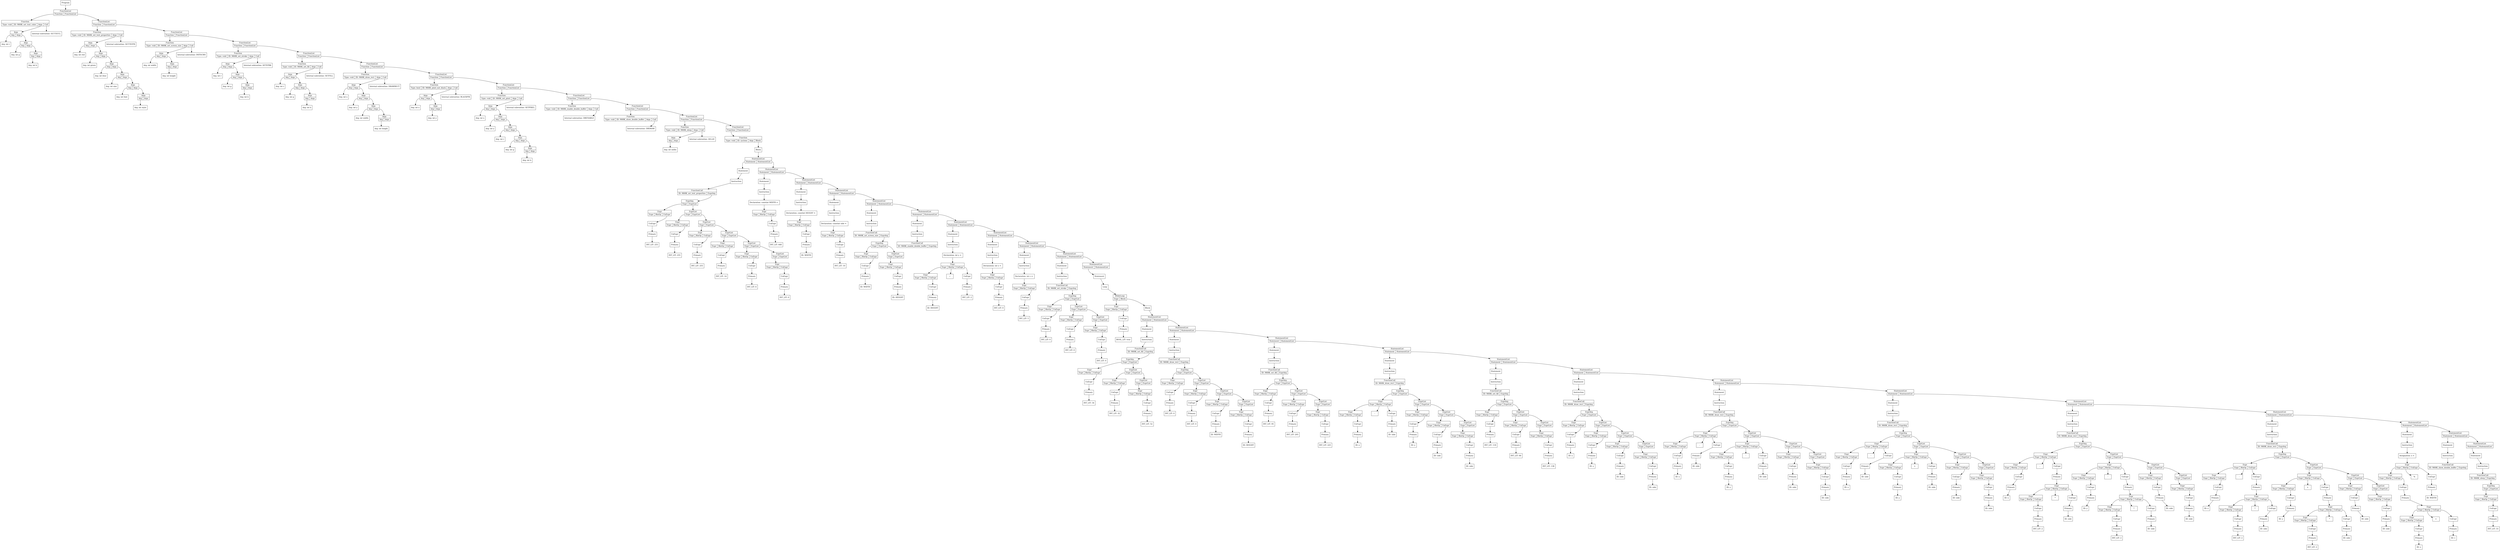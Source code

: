 digraph ccTree {
graph[nodesep="1"]
	node [shape=box]
	node [shape=box]
	n0 [label = "Arg: int r"]
	n1 [label = "Arg: int g"]
	n2 [label = "Arg: int b"]
	n3 [label = "{Args | {<a>Arg | <as> Args}}", shape="record"]
	n3:a-> n2
	n4 [label = "{Args | {<a>Arg | <as> Args}}", shape="record"]
	n4:a-> n1
	n4:as-> n3
	n5 [label = "{Args | {<a>Arg | <as> Args}}", shape="record"]
	n5:a-> n0
	n5:as-> n4
	n7 [label = "Internal subroutine: SETTXTCL"]
	n6 [label = "{Function | {Type: void | ID: M68K_set_text_color | <a>Args | <b> Call }}", shape="record"]
	n6:b-> n7
	n6:a-> n5
	n8 [label = "Arg: int red"]
	n9 [label = "Arg: int green"]
	n10 [label = "Arg: int blue"]
	n11 [label = "Arg: int size"]
	n12 [label = "Arg: int font"]
	n13 [label = "Arg: int style"]
	n14 [label = "{Args | {<a>Arg | <as> Args}}", shape="record"]
	n14:a-> n13
	n15 [label = "{Args | {<a>Arg | <as> Args}}", shape="record"]
	n15:a-> n12
	n15:as-> n14
	n16 [label = "{Args | {<a>Arg | <as> Args}}", shape="record"]
	n16:a-> n11
	n16:as-> n15
	n17 [label = "{Args | {<a>Arg | <as> Args}}", shape="record"]
	n17:a-> n10
	n17:as-> n16
	n18 [label = "{Args | {<a>Arg | <as> Args}}", shape="record"]
	n18:a-> n9
	n18:as-> n17
	n19 [label = "{Args | {<a>Arg | <as> Args}}", shape="record"]
	n19:a-> n8
	n19:as-> n18
	n21 [label = "Internal subroutine: SETTXTPR"]
	n20 [label = "{Function | {Type: void | ID: M68K_set_text_properties | <a>Args | <b> Call }}", shape="record"]
	n20:b-> n21
	n20:a-> n19
	n22 [label = "Arg: int width"]
	n23 [label = "Arg: int height"]
	n24 [label = "{Args | {<a>Arg | <as> Args}}", shape="record"]
	n24:a-> n23
	n25 [label = "{Args | {<a>Arg | <as> Args}}", shape="record"]
	n25:a-> n22
	n25:as-> n24
	n27 [label = "Internal subroutine: INITSCRN"]
	n26 [label = "{Function | {Type: void | ID: M68K_set_screen_size | <a>Args | <b> Call }}", shape="record"]
	n26:b-> n27
	n26:a-> n25
	n28 [label = "Arg: int r"]
	n29 [label = "Arg: int g"]
	n30 [label = "Arg: int b"]
	n31 [label = "{Args | {<a>Arg | <as> Args}}", shape="record"]
	n31:a-> n30
	n32 [label = "{Args | {<a>Arg | <as> Args}}", shape="record"]
	n32:a-> n29
	n32:as-> n31
	n33 [label = "{Args | {<a>Arg | <as> Args}}", shape="record"]
	n33:a-> n28
	n33:as-> n32
	n35 [label = "Internal subroutine: SETSTRK"]
	n34 [label = "{Function | {Type: void | ID: M68K_set_stroke | <a>Args | <b> Call }}", shape="record"]
	n34:b-> n35
	n34:a-> n33
	n36 [label = "Arg: int r"]
	n37 [label = "Arg: int g"]
	n38 [label = "Arg: int b"]
	n39 [label = "{Args | {<a>Arg | <as> Args}}", shape="record"]
	n39:a-> n38
	n40 [label = "{Args | {<a>Arg | <as> Args}}", shape="record"]
	n40:a-> n37
	n40:as-> n39
	n41 [label = "{Args | {<a>Arg | <as> Args}}", shape="record"]
	n41:a-> n36
	n41:as-> n40
	n43 [label = "Internal subroutine: SETFILL"]
	n42 [label = "{Function | {Type: void | ID: M68K_set_fill | <a>Args | <b> Call }}", shape="record"]
	n42:b-> n43
	n42:a-> n41
	n44 [label = "Arg: int x"]
	n45 [label = "Arg: int y"]
	n46 [label = "Arg: int width"]
	n47 [label = "Arg: int height"]
	n48 [label = "{Args | {<a>Arg | <as> Args}}", shape="record"]
	n48:a-> n47
	n49 [label = "{Args | {<a>Arg | <as> Args}}", shape="record"]
	n49:a-> n46
	n49:as-> n48
	n50 [label = "{Args | {<a>Arg | <as> Args}}", shape="record"]
	n50:a-> n45
	n50:as-> n49
	n51 [label = "{Args | {<a>Arg | <as> Args}}", shape="record"]
	n51:a-> n44
	n51:as-> n50
	n53 [label = "Internal subroutine: DRAWRECT"]
	n52 [label = "{Function | {Type: void | ID: M68K_draw_rect | <a>Args | <b> Call }}", shape="record"]
	n52:b-> n53
	n52:a-> n51
	n54 [label = "Arg: int x"]
	n55 [label = "Arg: int y"]
	n56 [label = "{Args | {<a>Arg | <as> Args}}", shape="record"]
	n56:a-> n55
	n57 [label = "{Args | {<a>Arg | <as> Args}}", shape="record"]
	n57:a-> n54
	n57:as-> n56
	n59 [label = "Internal subroutine: BLACKPIX"]
	n58 [label = "{Function | {Type: bool | ID: M68K_pixel_not_black | <a>Args | <b> Call }}", shape="record"]
	n58:b-> n59
	n58:a-> n57
	n60 [label = "Arg: int x"]
	n61 [label = "Arg: int y"]
	n62 [label = "Arg: int r"]
	n63 [label = "Arg: int g"]
	n64 [label = "Arg: int b"]
	n65 [label = "{Args | {<a>Arg | <as> Args}}", shape="record"]
	n65:a-> n64
	n66 [label = "{Args | {<a>Arg | <as> Args}}", shape="record"]
	n66:a-> n63
	n66:as-> n65
	n67 [label = "{Args | {<a>Arg | <as> Args}}", shape="record"]
	n67:a-> n62
	n67:as-> n66
	n68 [label = "{Args | {<a>Arg | <as> Args}}", shape="record"]
	n68:a-> n61
	n68:as-> n67
	n69 [label = "{Args | {<a>Arg | <as> Args}}", shape="record"]
	n69:a-> n60
	n69:as-> n68
	n71 [label = "Internal subroutine: SETPIXEL"]
	n70 [label = "{Function | {Type: void | ID: M68K_set_pixel | <a>Args | <b> Call }}", shape="record"]
	n70:b-> n71
	n70:a-> n69
	n73 [label = "Internal subroutine: DBENABLE"]
	n72 [label = "{Function | {Type: void | ID: M68K_enable_double_buffer | <a>Args | <b> Call }}", shape="record"]
	n72:b-> n73
	n75 [label = "Internal subroutine: DBDRAW"]
	n74 [label = "{Function | {Type: void | ID: M68K_show_double_buffer | <a>Args | <b> Call }}", shape="record"]
	n74:b-> n75
	n76 [label = "Arg: int millis"]
	n77 [label = "{Args | {<a>Arg | <as> Args}}", shape="record"]
	n77:a-> n76
	n79 [label = "Internal subroutine: DELAY"]
	n78 [label = "{Function | {Type: void | ID: M68K_sleep | <a>Args | <b> Call }}", shape="record"]
	n78:b-> n79
	n78:a-> n77
	n80 [label = "Primary"]
	n81 [label = "INT_LIT: 255"]
	n80-> n81
	n82 [label = "UnExpr"]
	n82-> n80
	n83 [label = "{Expr | {<e>Expr | <bo>BinOp | <ue>UnExpr}}", shape="record"]
	n83:ue-> n82
	n84 [label = "Primary"]
	n85 [label = "INT_LIT: 255"]
	n84-> n85
	n86 [label = "UnExpr"]
	n86-> n84
	n87 [label = "{Expr | {<e>Expr | <bo>BinOp | <ue>UnExpr}}", shape="record"]
	n87:ue-> n86
	n88 [label = "Primary"]
	n89 [label = "INT_LIT: 255"]
	n88-> n89
	n90 [label = "UnExpr"]
	n90-> n88
	n91 [label = "{Expr | {<e>Expr | <bo>BinOp | <ue>UnExpr}}", shape="record"]
	n91:ue-> n90
	n92 [label = "Primary"]
	n93 [label = "INT_LIT: 14"]
	n92-> n93
	n94 [label = "UnExpr"]
	n94-> n92
	n95 [label = "{Expr | {<e>Expr | <bo>BinOp | <ue>UnExpr}}", shape="record"]
	n95:ue-> n94
	n96 [label = "Primary"]
	n97 [label = "INT_LIT: 6"]
	n96-> n97
	n98 [label = "UnExpr"]
	n98-> n96
	n99 [label = "{Expr | {<e>Expr | <bo>BinOp | <ue>UnExpr}}", shape="record"]
	n99:ue-> n98
	n100 [label = "Primary"]
	n101 [label = "INT_LIT: 0"]
	n100-> n101
	n102 [label = "UnExpr"]
	n102-> n100
	n103 [label = "{Expr | {<e>Expr | <bo>BinOp | <ue>UnExpr}}", shape="record"]
	n103:ue-> n102
	n104 [label = "{ExprList |{<e>Expr | <el>ExprList}}", shape="record"]
	n104:e-> n103
	n105 [label = "{ExprList |{<e>Expr | <el>ExprList}}", shape="record"]
	n105:e-> n99
	n105:el-> n104
	n106 [label = "{ExprList |{<e>Expr | <el>ExprList}}", shape="record"]
	n106:e-> n95
	n106:el-> n105
	n107 [label = "{ExprList |{<e>Expr | <el>ExprList}}", shape="record"]
	n107:e-> n91
	n107:el-> n106
	n108 [label = "{ExprList |{<e>Expr | <el>ExprList}}", shape="record"]
	n108:e-> n87
	n108:el-> n107
	n109 [label = "{ExprArg | {<e>Expr | <el>ExprList}}", shape="record"]
	n109:e-> n83
	n109:el-> n108
	n110 [label = "{FunctionCall | { ID: M68K_set_text_properties | <e>ExprArg}}", shape="record"]
	n110:e-> n109
	n111 [label = "Instruction"]
	n111-> n110
	n112 [label = "Statement"]
	n112-> n111
	n113 [label = "Primary"]
	n114 [label = "INT_LIT: 640"]
	n113-> n114
	n115 [label = "UnExpr"]
	n115-> n113
	n116 [label = "{Expr | {<e>Expr | <bo>BinOp | <ue>UnExpr}}", shape="record"]
	n116:ue-> n115
	n117 [label = "Declaration: constint WIDTH = "]
	n117-> n116
	n118 [label = "Instruction"]
	n118-> n117
	n119 [label = "Statement"]
	n119-> n118
	n120 [label = "Primary"]
	n121 [label = "ID: WIDTH"]
	n120-> n121
	n122 [label = "UnExpr"]
	n122-> n120
	n123 [label = "{Expr | {<e>Expr | <bo>BinOp | <ue>UnExpr}}", shape="record"]
	n123:ue-> n122
	n124 [label = "Declaration: constint HEIGHT = "]
	n124-> n123
	n125 [label = "Instruction"]
	n125-> n124
	n126 [label = "Statement"]
	n126-> n125
	n127 [label = "Primary"]
	n128 [label = "INT_LIT: 10"]
	n127-> n128
	n129 [label = "UnExpr"]
	n129-> n127
	n130 [label = "{Expr | {<e>Expr | <bo>BinOp | <ue>UnExpr}}", shape="record"]
	n130:ue-> n129
	n131 [label = "Declaration: constint side = "]
	n131-> n130
	n132 [label = "Instruction"]
	n132-> n131
	n133 [label = "Statement"]
	n133-> n132
	n134 [label = "Primary"]
	n135 [label = "ID: WIDTH"]
	n134-> n135
	n136 [label = "UnExpr"]
	n136-> n134
	n137 [label = "{Expr | {<e>Expr | <bo>BinOp | <ue>UnExpr}}", shape="record"]
	n137:ue-> n136
	n138 [label = "Primary"]
	n139 [label = "ID: HEIGHT"]
	n138-> n139
	n140 [label = "UnExpr"]
	n140-> n138
	n141 [label = "{Expr | {<e>Expr | <bo>BinOp | <ue>UnExpr}}", shape="record"]
	n141:ue-> n140
	n142 [label = "{ExprList |{<e>Expr | <el>ExprList}}", shape="record"]
	n142:e-> n141
	n143 [label = "{ExprArg | {<e>Expr | <el>ExprList}}", shape="record"]
	n143:e-> n137
	n143:el-> n142
	n144 [label = "{FunctionCall | { ID: M68K_set_screen_size | <e>ExprArg}}", shape="record"]
	n144:e-> n143
	n145 [label = "Instruction"]
	n145-> n144
	n146 [label = "Statement"]
	n146-> n145
	n147 [label = "{FunctionCall | { ID: M68K_enable_double_buffer | <e>ExprArg}}", shape="record"]
	n148 [label = "Instruction"]
	n148-> n147
	n149 [label = "Statement"]
	n149-> n148
	n150 [label = "Primary"]
	n151 [label = "ID: HEIGHT"]
	n150-> n151
	n152 [label = "UnExpr"]
	n152-> n150
	n153 [label = "{Expr | {<e>Expr | <bo>BinOp | <ue>UnExpr}}", shape="record"]
	n153:ue-> n152
	n154 [label = "Primary"]
	n155 [label = "INT_LIT: 2"]
	n154-> n155
	n156 [label = "UnExpr"]
	n156-> n154
	n157 [label = "{Expr | {<e>Expr | <bo>BinOp | <ue>UnExpr}}", shape="record"]
	n157:e-> n153
	n158 [label = "/"]
	n157:bo-> n158
	n157:ue-> n156
	n159 [label = "Declaration: int y = "]
	n159-> n157
	n160 [label = "Instruction"]
	n160-> n159
	n161 [label = "Statement"]
	n161-> n160
	n162 [label = "Primary"]
	n163 [label = "INT_LIT: 0"]
	n162-> n163
	n164 [label = "UnExpr"]
	n164-> n162
	n165 [label = "{Expr | {<e>Expr | <bo>BinOp | <ue>UnExpr}}", shape="record"]
	n165:ue-> n164
	n166 [label = "Declaration: int x = "]
	n166-> n165
	n167 [label = "Instruction"]
	n167-> n166
	n168 [label = "Statement"]
	n168-> n167
	n169 [label = "Primary"]
	n170 [label = "INT_LIT: 5"]
	n169-> n170
	n171 [label = "UnExpr"]
	n171-> n169
	n172 [label = "{Expr | {<e>Expr | <bo>BinOp | <ue>UnExpr}}", shape="record"]
	n172:ue-> n171
	n173 [label = "Declaration: int v = "]
	n173-> n172
	n174 [label = "Instruction"]
	n174-> n173
	n175 [label = "Statement"]
	n175-> n174
	n176 [label = "Primary"]
	n177 [label = "INT_LIT: 0"]
	n176-> n177
	n178 [label = "UnExpr"]
	n178-> n176
	n179 [label = "{Expr | {<e>Expr | <bo>BinOp | <ue>UnExpr}}", shape="record"]
	n179:ue-> n178
	n180 [label = "Primary"]
	n181 [label = "INT_LIT: 0"]
	n180-> n181
	n182 [label = "UnExpr"]
	n182-> n180
	n183 [label = "{Expr | {<e>Expr | <bo>BinOp | <ue>UnExpr}}", shape="record"]
	n183:ue-> n182
	n184 [label = "Primary"]
	n185 [label = "INT_LIT: 0"]
	n184-> n185
	n186 [label = "UnExpr"]
	n186-> n184
	n187 [label = "{Expr | {<e>Expr | <bo>BinOp | <ue>UnExpr}}", shape="record"]
	n187:ue-> n186
	n188 [label = "{ExprList |{<e>Expr | <el>ExprList}}", shape="record"]
	n188:e-> n187
	n189 [label = "{ExprList |{<e>Expr | <el>ExprList}}", shape="record"]
	n189:e-> n183
	n189:el-> n188
	n190 [label = "{ExprArg | {<e>Expr | <el>ExprList}}", shape="record"]
	n190:e-> n179
	n190:el-> n189
	n191 [label = "{FunctionCall | { ID: M68K_set_stroke | <e>ExprArg}}", shape="record"]
	n191:e-> n190
	n192 [label = "Instruction"]
	n192-> n191
	n193 [label = "Statement"]
	n193-> n192
	n194 [label = "Primary"]
	n195 [label = "BOOL_LIT: true"]
	n194-> n195
	n196 [label = "UnExpr"]
	n196-> n194
	n197 [label = "{Expr | {<e>Expr | <bo>BinOp | <ue>UnExpr}}", shape="record"]
	n197:ue-> n196
	n198 [label = "Primary"]
	n199 [label = "INT_LIT: 34"]
	n198-> n199
	n200 [label = "UnExpr"]
	n200-> n198
	n201 [label = "{Expr | {<e>Expr | <bo>BinOp | <ue>UnExpr}}", shape="record"]
	n201:ue-> n200
	n202 [label = "Primary"]
	n203 [label = "INT_LIT: 32"]
	n202-> n203
	n204 [label = "UnExpr"]
	n204-> n202
	n205 [label = "{Expr | {<e>Expr | <bo>BinOp | <ue>UnExpr}}", shape="record"]
	n205:ue-> n204
	n206 [label = "Primary"]
	n207 [label = "INT_LIT: 52"]
	n206-> n207
	n208 [label = "UnExpr"]
	n208-> n206
	n209 [label = "{Expr | {<e>Expr | <bo>BinOp | <ue>UnExpr}}", shape="record"]
	n209:ue-> n208
	n210 [label = "{ExprList |{<e>Expr | <el>ExprList}}", shape="record"]
	n210:e-> n209
	n211 [label = "{ExprList |{<e>Expr | <el>ExprList}}", shape="record"]
	n211:e-> n205
	n211:el-> n210
	n212 [label = "{ExprArg | {<e>Expr | <el>ExprList}}", shape="record"]
	n212:e-> n201
	n212:el-> n211
	n213 [label = "{FunctionCall | { ID: M68K_set_fill | <e>ExprArg}}", shape="record"]
	n213:e-> n212
	n214 [label = "Instruction"]
	n214-> n213
	n215 [label = "Statement"]
	n215-> n214
	n216 [label = "Primary"]
	n217 [label = "INT_LIT: 0"]
	n216-> n217
	n218 [label = "UnExpr"]
	n218-> n216
	n219 [label = "{Expr | {<e>Expr | <bo>BinOp | <ue>UnExpr}}", shape="record"]
	n219:ue-> n218
	n220 [label = "Primary"]
	n221 [label = "INT_LIT: 0"]
	n220-> n221
	n222 [label = "UnExpr"]
	n222-> n220
	n223 [label = "{Expr | {<e>Expr | <bo>BinOp | <ue>UnExpr}}", shape="record"]
	n223:ue-> n222
	n224 [label = "Primary"]
	n225 [label = "ID: WIDTH"]
	n224-> n225
	n226 [label = "UnExpr"]
	n226-> n224
	n227 [label = "{Expr | {<e>Expr | <bo>BinOp | <ue>UnExpr}}", shape="record"]
	n227:ue-> n226
	n228 [label = "Primary"]
	n229 [label = "ID: HEIGHT"]
	n228-> n229
	n230 [label = "UnExpr"]
	n230-> n228
	n231 [label = "{Expr | {<e>Expr | <bo>BinOp | <ue>UnExpr}}", shape="record"]
	n231:ue-> n230
	n232 [label = "{ExprList |{<e>Expr | <el>ExprList}}", shape="record"]
	n232:e-> n231
	n233 [label = "{ExprList |{<e>Expr | <el>ExprList}}", shape="record"]
	n233:e-> n227
	n233:el-> n232
	n234 [label = "{ExprList |{<e>Expr | <el>ExprList}}", shape="record"]
	n234:e-> n223
	n234:el-> n233
	n235 [label = "{ExprArg | {<e>Expr | <el>ExprList}}", shape="record"]
	n235:e-> n219
	n235:el-> n234
	n236 [label = "{FunctionCall | { ID: M68K_draw_rect | <e>ExprArg}}", shape="record"]
	n236:e-> n235
	n237 [label = "Instruction"]
	n237-> n236
	n238 [label = "Statement"]
	n238-> n237
	n239 [label = "Primary"]
	n240 [label = "INT_LIT: 95"]
	n239-> n240
	n241 [label = "UnExpr"]
	n241-> n239
	n242 [label = "{Expr | {<e>Expr | <bo>BinOp | <ue>UnExpr}}", shape="record"]
	n242:ue-> n241
	n243 [label = "Primary"]
	n244 [label = "INT_LIT: 205"]
	n243-> n244
	n245 [label = "UnExpr"]
	n245-> n243
	n246 [label = "{Expr | {<e>Expr | <bo>BinOp | <ue>UnExpr}}", shape="record"]
	n246:ue-> n245
	n247 [label = "Primary"]
	n248 [label = "INT_LIT: 225"]
	n247-> n248
	n249 [label = "UnExpr"]
	n249-> n247
	n250 [label = "{Expr | {<e>Expr | <bo>BinOp | <ue>UnExpr}}", shape="record"]
	n250:ue-> n249
	n251 [label = "{ExprList |{<e>Expr | <el>ExprList}}", shape="record"]
	n251:e-> n250
	n252 [label = "{ExprList |{<e>Expr | <el>ExprList}}", shape="record"]
	n252:e-> n246
	n252:el-> n251
	n253 [label = "{ExprArg | {<e>Expr | <el>ExprList}}", shape="record"]
	n253:e-> n242
	n253:el-> n252
	n254 [label = "{FunctionCall | { ID: M68K_set_fill | <e>ExprArg}}", shape="record"]
	n254:e-> n253
	n255 [label = "Instruction"]
	n255-> n254
	n256 [label = "Statement"]
	n256-> n255
	n257 [label = "Primary"]
	n258 [label = "ID: x"]
	n257-> n258
	n259 [label = "UnExpr"]
	n259-> n257
	n260 [label = "{Expr | {<e>Expr | <bo>BinOp | <ue>UnExpr}}", shape="record"]
	n260:ue-> n259
	n261 [label = "Primary"]
	n262 [label = "ID: side"]
	n261-> n262
	n263 [label = "UnExpr"]
	n263-> n261
	n264 [label = "{Expr | {<e>Expr | <bo>BinOp | <ue>UnExpr}}", shape="record"]
	n264:e-> n260
	n265 [label = "-"]
	n264:bo-> n265
	n264:ue-> n263
	n266 [label = "Primary"]
	n267 [label = "ID: y"]
	n266-> n267
	n268 [label = "UnExpr"]
	n268-> n266
	n269 [label = "{Expr | {<e>Expr | <bo>BinOp | <ue>UnExpr}}", shape="record"]
	n269:ue-> n268
	n270 [label = "Primary"]
	n271 [label = "ID: side"]
	n270-> n271
	n272 [label = "UnExpr"]
	n272-> n270
	n273 [label = "{Expr | {<e>Expr | <bo>BinOp | <ue>UnExpr}}", shape="record"]
	n273:ue-> n272
	n274 [label = "Primary"]
	n275 [label = "ID: side"]
	n274-> n275
	n276 [label = "UnExpr"]
	n276-> n274
	n277 [label = "{Expr | {<e>Expr | <bo>BinOp | <ue>UnExpr}}", shape="record"]
	n277:ue-> n276
	n278 [label = "{ExprList |{<e>Expr | <el>ExprList}}", shape="record"]
	n278:e-> n277
	n279 [label = "{ExprList |{<e>Expr | <el>ExprList}}", shape="record"]
	n279:e-> n273
	n279:el-> n278
	n280 [label = "{ExprList |{<e>Expr | <el>ExprList}}", shape="record"]
	n280:e-> n269
	n280:el-> n279
	n281 [label = "{ExprArg | {<e>Expr | <el>ExprList}}", shape="record"]
	n281:e-> n264
	n281:el-> n280
	n282 [label = "{FunctionCall | { ID: M68K_draw_rect | <e>ExprArg}}", shape="record"]
	n282:e-> n281
	n283 [label = "Instruction"]
	n283-> n282
	n284 [label = "Statement"]
	n284-> n283
	n285 [label = "Primary"]
	n286 [label = "INT_LIT: 118"]
	n285-> n286
	n287 [label = "UnExpr"]
	n287-> n285
	n288 [label = "{Expr | {<e>Expr | <bo>BinOp | <ue>UnExpr}}", shape="record"]
	n288:ue-> n287
	n289 [label = "Primary"]
	n290 [label = "INT_LIT: 66"]
	n289-> n290
	n291 [label = "UnExpr"]
	n291-> n289
	n292 [label = "{Expr | {<e>Expr | <bo>BinOp | <ue>UnExpr}}", shape="record"]
	n292:ue-> n291
	n293 [label = "Primary"]
	n294 [label = "INT_LIT: 138"]
	n293-> n294
	n295 [label = "UnExpr"]
	n295-> n293
	n296 [label = "{Expr | {<e>Expr | <bo>BinOp | <ue>UnExpr}}", shape="record"]
	n296:ue-> n295
	n297 [label = "{ExprList |{<e>Expr | <el>ExprList}}", shape="record"]
	n297:e-> n296
	n298 [label = "{ExprList |{<e>Expr | <el>ExprList}}", shape="record"]
	n298:e-> n292
	n298:el-> n297
	n299 [label = "{ExprArg | {<e>Expr | <el>ExprList}}", shape="record"]
	n299:e-> n288
	n299:el-> n298
	n300 [label = "{FunctionCall | { ID: M68K_set_fill | <e>ExprArg}}", shape="record"]
	n300:e-> n299
	n301 [label = "Instruction"]
	n301-> n300
	n302 [label = "Statement"]
	n302-> n301
	n303 [label = "Primary"]
	n304 [label = "ID: x"]
	n303-> n304
	n305 [label = "UnExpr"]
	n305-> n303
	n306 [label = "{Expr | {<e>Expr | <bo>BinOp | <ue>UnExpr}}", shape="record"]
	n306:ue-> n305
	n307 [label = "Primary"]
	n308 [label = "ID: y"]
	n307-> n308
	n309 [label = "UnExpr"]
	n309-> n307
	n310 [label = "{Expr | {<e>Expr | <bo>BinOp | <ue>UnExpr}}", shape="record"]
	n310:ue-> n309
	n311 [label = "Primary"]
	n312 [label = "ID: side"]
	n311-> n312
	n313 [label = "UnExpr"]
	n313-> n311
	n314 [label = "{Expr | {<e>Expr | <bo>BinOp | <ue>UnExpr}}", shape="record"]
	n314:ue-> n313
	n315 [label = "Primary"]
	n316 [label = "ID: side"]
	n315-> n316
	n317 [label = "UnExpr"]
	n317-> n315
	n318 [label = "{Expr | {<e>Expr | <bo>BinOp | <ue>UnExpr}}", shape="record"]
	n318:ue-> n317
	n319 [label = "{ExprList |{<e>Expr | <el>ExprList}}", shape="record"]
	n319:e-> n318
	n320 [label = "{ExprList |{<e>Expr | <el>ExprList}}", shape="record"]
	n320:e-> n314
	n320:el-> n319
	n321 [label = "{ExprList |{<e>Expr | <el>ExprList}}", shape="record"]
	n321:e-> n310
	n321:el-> n320
	n322 [label = "{ExprArg | {<e>Expr | <el>ExprList}}", shape="record"]
	n322:e-> n306
	n322:el-> n321
	n323 [label = "{FunctionCall | { ID: M68K_draw_rect | <e>ExprArg}}", shape="record"]
	n323:e-> n322
	n324 [label = "Instruction"]
	n324-> n323
	n325 [label = "Statement"]
	n325-> n324
	n326 [label = "Primary"]
	n327 [label = "ID: x"]
	n326-> n327
	n328 [label = "UnExpr"]
	n328-> n326
	n329 [label = "{Expr | {<e>Expr | <bo>BinOp | <ue>UnExpr}}", shape="record"]
	n329:ue-> n328
	n330 [label = "Primary"]
	n331 [label = "ID: side"]
	n330-> n331
	n332 [label = "UnExpr"]
	n332-> n330
	n333 [label = "{Expr | {<e>Expr | <bo>BinOp | <ue>UnExpr}}", shape="record"]
	n333:e-> n329
	n334 [label = "-"]
	n333:bo-> n334
	n333:ue-> n332
	n335 [label = "Primary"]
	n336 [label = "ID: y"]
	n335-> n336
	n337 [label = "UnExpr"]
	n337-> n335
	n338 [label = "{Expr | {<e>Expr | <bo>BinOp | <ue>UnExpr}}", shape="record"]
	n338:ue-> n337
	n339 [label = "Primary"]
	n340 [label = "ID: side"]
	n339-> n340
	n341 [label = "UnExpr"]
	n341-> n339
	n342 [label = "{Expr | {<e>Expr | <bo>BinOp | <ue>UnExpr}}", shape="record"]
	n342:e-> n338
	n343 [label = "-"]
	n342:bo-> n343
	n342:ue-> n341
	n344 [label = "Primary"]
	n345 [label = "ID: side"]
	n344-> n345
	n346 [label = "UnExpr"]
	n346-> n344
	n347 [label = "{Expr | {<e>Expr | <bo>BinOp | <ue>UnExpr}}", shape="record"]
	n347:ue-> n346
	n348 [label = "Primary"]
	n349 [label = "ID: side"]
	n348-> n349
	n350 [label = "UnExpr"]
	n350-> n348
	n351 [label = "{Expr | {<e>Expr | <bo>BinOp | <ue>UnExpr}}", shape="record"]
	n351:ue-> n350
	n352 [label = "{ExprList |{<e>Expr | <el>ExprList}}", shape="record"]
	n352:e-> n351
	n353 [label = "{ExprList |{<e>Expr | <el>ExprList}}", shape="record"]
	n353:e-> n347
	n353:el-> n352
	n354 [label = "{ExprList |{<e>Expr | <el>ExprList}}", shape="record"]
	n354:e-> n342
	n354:el-> n353
	n355 [label = "{ExprArg | {<e>Expr | <el>ExprList}}", shape="record"]
	n355:e-> n333
	n355:el-> n354
	n356 [label = "{FunctionCall | { ID: M68K_draw_rect | <e>ExprArg}}", shape="record"]
	n356:e-> n355
	n357 [label = "Instruction"]
	n357-> n356
	n358 [label = "Statement"]
	n358-> n357
	n359 [label = "Primary"]
	n360 [label = "ID: x"]
	n359-> n360
	n361 [label = "UnExpr"]
	n361-> n359
	n362 [label = "{Expr | {<e>Expr | <bo>BinOp | <ue>UnExpr}}", shape="record"]
	n362:ue-> n361
	n363 [label = "Primary"]
	n364 [label = "ID: side"]
	n363-> n364
	n365 [label = "UnExpr"]
	n365-> n363
	n366 [label = "{Expr | {<e>Expr | <bo>BinOp | <ue>UnExpr}}", shape="record"]
	n366:e-> n362
	n367 [label = "-"]
	n366:bo-> n367
	n366:ue-> n365
	n368 [label = "Primary"]
	n369 [label = "ID: y"]
	n368-> n369
	n370 [label = "UnExpr"]
	n370-> n368
	n371 [label = "{Expr | {<e>Expr | <bo>BinOp | <ue>UnExpr}}", shape="record"]
	n371:ue-> n370
	n372 [label = "Primary"]
	n373 [label = "ID: side"]
	n372-> n373
	n374 [label = "UnExpr"]
	n374-> n372
	n375 [label = "{Expr | {<e>Expr | <bo>BinOp | <ue>UnExpr}}", shape="record"]
	n375:e-> n371
	n376 [label = "+"]
	n375:bo-> n376
	n375:ue-> n374
	n377 [label = "Primary"]
	n378 [label = "ID: side"]
	n377-> n378
	n379 [label = "UnExpr"]
	n379-> n377
	n380 [label = "{Expr | {<e>Expr | <bo>BinOp | <ue>UnExpr}}", shape="record"]
	n380:ue-> n379
	n381 [label = "Primary"]
	n382 [label = "ID: side"]
	n381-> n382
	n383 [label = "UnExpr"]
	n383-> n381
	n384 [label = "{Expr | {<e>Expr | <bo>BinOp | <ue>UnExpr}}", shape="record"]
	n384:ue-> n383
	n385 [label = "{ExprList |{<e>Expr | <el>ExprList}}", shape="record"]
	n385:e-> n384
	n386 [label = "{ExprList |{<e>Expr | <el>ExprList}}", shape="record"]
	n386:e-> n380
	n386:el-> n385
	n387 [label = "{ExprList |{<e>Expr | <el>ExprList}}", shape="record"]
	n387:e-> n375
	n387:el-> n386
	n388 [label = "{ExprArg | {<e>Expr | <el>ExprList}}", shape="record"]
	n388:e-> n366
	n388:el-> n387
	n389 [label = "{FunctionCall | { ID: M68K_draw_rect | <e>ExprArg}}", shape="record"]
	n389:e-> n388
	n390 [label = "Instruction"]
	n390-> n389
	n391 [label = "Statement"]
	n391-> n390
	n392 [label = "Primary"]
	n393 [label = "ID: x"]
	n392-> n393
	n394 [label = "UnExpr"]
	n394-> n392
	n395 [label = "{Expr | {<e>Expr | <bo>BinOp | <ue>UnExpr}}", shape="record"]
	n395:ue-> n394
	n396 [label = "Primary"]
	n397 [label = "INT_LIT: 2"]
	n396-> n397
	n398 [label = "UnExpr"]
	n398-> n396
	n399 [label = "{Expr | {<e>Expr | <bo>BinOp | <ue>UnExpr}}", shape="record"]
	n399:ue-> n398
	n400 [label = "Primary"]
	n401 [label = "ID: side"]
	n400-> n401
	n402 [label = "UnExpr"]
	n402-> n400
	n403 [label = "{Expr | {<e>Expr | <bo>BinOp | <ue>UnExpr}}", shape="record"]
	n403:e-> n399
	n404 [label = "*"]
	n403:bo-> n404
	n403:ue-> n402
	n405 [label = "Primary"]
	n405-> n403
	n406 [label = "UnExpr"]
	n406-> n405
	n407 [label = "{Expr | {<e>Expr | <bo>BinOp | <ue>UnExpr}}", shape="record"]
	n407:e-> n395
	n408 [label = "-"]
	n407:bo-> n408
	n407:ue-> n406
	n409 [label = "Primary"]
	n410 [label = "ID: y"]
	n409-> n410
	n411 [label = "UnExpr"]
	n411-> n409
	n412 [label = "{Expr | {<e>Expr | <bo>BinOp | <ue>UnExpr}}", shape="record"]
	n412:ue-> n411
	n413 [label = "Primary"]
	n414 [label = "INT_LIT: 2"]
	n413-> n414
	n415 [label = "UnExpr"]
	n415-> n413
	n416 [label = "{Expr | {<e>Expr | <bo>BinOp | <ue>UnExpr}}", shape="record"]
	n416:ue-> n415
	n417 [label = "Primary"]
	n418 [label = "ID: side"]
	n417-> n418
	n419 [label = "UnExpr"]
	n419-> n417
	n420 [label = "{Expr | {<e>Expr | <bo>BinOp | <ue>UnExpr}}", shape="record"]
	n420:e-> n416
	n421 [label = "*"]
	n420:bo-> n421
	n420:ue-> n419
	n422 [label = "Primary"]
	n422-> n420
	n423 [label = "UnExpr"]
	n423-> n422
	n424 [label = "{Expr | {<e>Expr | <bo>BinOp | <ue>UnExpr}}", shape="record"]
	n424:e-> n412
	n425 [label = "-"]
	n424:bo-> n425
	n424:ue-> n423
	n426 [label = "Primary"]
	n427 [label = "ID: side"]
	n426-> n427
	n428 [label = "UnExpr"]
	n428-> n426
	n429 [label = "{Expr | {<e>Expr | <bo>BinOp | <ue>UnExpr}}", shape="record"]
	n429:ue-> n428
	n430 [label = "Primary"]
	n431 [label = "ID: side"]
	n430-> n431
	n432 [label = "UnExpr"]
	n432-> n430
	n433 [label = "{Expr | {<e>Expr | <bo>BinOp | <ue>UnExpr}}", shape="record"]
	n433:ue-> n432
	n434 [label = "{ExprList |{<e>Expr | <el>ExprList}}", shape="record"]
	n434:e-> n433
	n435 [label = "{ExprList |{<e>Expr | <el>ExprList}}", shape="record"]
	n435:e-> n429
	n435:el-> n434
	n436 [label = "{ExprList |{<e>Expr | <el>ExprList}}", shape="record"]
	n436:e-> n424
	n436:el-> n435
	n437 [label = "{ExprArg | {<e>Expr | <el>ExprList}}", shape="record"]
	n437:e-> n407
	n437:el-> n436
	n438 [label = "{FunctionCall | { ID: M68K_draw_rect | <e>ExprArg}}", shape="record"]
	n438:e-> n437
	n439 [label = "Instruction"]
	n439-> n438
	n440 [label = "Statement"]
	n440-> n439
	n441 [label = "Primary"]
	n442 [label = "ID: x"]
	n441-> n442
	n443 [label = "UnExpr"]
	n443-> n441
	n444 [label = "{Expr | {<e>Expr | <bo>BinOp | <ue>UnExpr}}", shape="record"]
	n444:ue-> n443
	n445 [label = "Primary"]
	n446 [label = "INT_LIT: 2"]
	n445-> n446
	n447 [label = "UnExpr"]
	n447-> n445
	n448 [label = "{Expr | {<e>Expr | <bo>BinOp | <ue>UnExpr}}", shape="record"]
	n448:ue-> n447
	n449 [label = "Primary"]
	n450 [label = "ID: side"]
	n449-> n450
	n451 [label = "UnExpr"]
	n451-> n449
	n452 [label = "{Expr | {<e>Expr | <bo>BinOp | <ue>UnExpr}}", shape="record"]
	n452:e-> n448
	n453 [label = "*"]
	n452:bo-> n453
	n452:ue-> n451
	n454 [label = "Primary"]
	n454-> n452
	n455 [label = "UnExpr"]
	n455-> n454
	n456 [label = "{Expr | {<e>Expr | <bo>BinOp | <ue>UnExpr}}", shape="record"]
	n456:e-> n444
	n457 [label = "-"]
	n456:bo-> n457
	n456:ue-> n455
	n458 [label = "Primary"]
	n459 [label = "ID: y"]
	n458-> n459
	n460 [label = "UnExpr"]
	n460-> n458
	n461 [label = "{Expr | {<e>Expr | <bo>BinOp | <ue>UnExpr}}", shape="record"]
	n461:ue-> n460
	n462 [label = "Primary"]
	n463 [label = "INT_LIT: 2"]
	n462-> n463
	n464 [label = "UnExpr"]
	n464-> n462
	n465 [label = "{Expr | {<e>Expr | <bo>BinOp | <ue>UnExpr}}", shape="record"]
	n465:ue-> n464
	n466 [label = "Primary"]
	n467 [label = "ID: side"]
	n466-> n467
	n468 [label = "UnExpr"]
	n468-> n466
	n469 [label = "{Expr | {<e>Expr | <bo>BinOp | <ue>UnExpr}}", shape="record"]
	n469:e-> n465
	n470 [label = "*"]
	n469:bo-> n470
	n469:ue-> n468
	n471 [label = "Primary"]
	n471-> n469
	n472 [label = "UnExpr"]
	n472-> n471
	n473 [label = "{Expr | {<e>Expr | <bo>BinOp | <ue>UnExpr}}", shape="record"]
	n473:e-> n461
	n474 [label = "+"]
	n473:bo-> n474
	n473:ue-> n472
	n475 [label = "Primary"]
	n476 [label = "ID: side"]
	n475-> n476
	n477 [label = "UnExpr"]
	n477-> n475
	n478 [label = "{Expr | {<e>Expr | <bo>BinOp | <ue>UnExpr}}", shape="record"]
	n478:ue-> n477
	n479 [label = "Primary"]
	n480 [label = "ID: side"]
	n479-> n480
	n481 [label = "UnExpr"]
	n481-> n479
	n482 [label = "{Expr | {<e>Expr | <bo>BinOp | <ue>UnExpr}}", shape="record"]
	n482:ue-> n481
	n483 [label = "{ExprList |{<e>Expr | <el>ExprList}}", shape="record"]
	n483:e-> n482
	n484 [label = "{ExprList |{<e>Expr | <el>ExprList}}", shape="record"]
	n484:e-> n478
	n484:el-> n483
	n485 [label = "{ExprList |{<e>Expr | <el>ExprList}}", shape="record"]
	n485:e-> n473
	n485:el-> n484
	n486 [label = "{ExprArg | {<e>Expr | <el>ExprList}}", shape="record"]
	n486:e-> n456
	n486:el-> n485
	n487 [label = "{FunctionCall | { ID: M68K_draw_rect | <e>ExprArg}}", shape="record"]
	n487:e-> n486
	n488 [label = "Instruction"]
	n488-> n487
	n489 [label = "Statement"]
	n489-> n488
	n490 [label = "Primary"]
	n491 [label = "ID: x"]
	n490-> n491
	n492 [label = "UnExpr"]
	n492-> n490
	n493 [label = "{Expr | {<e>Expr | <bo>BinOp | <ue>UnExpr}}", shape="record"]
	n493:ue-> n492
	n494 [label = "Primary"]
	n495 [label = "ID: v"]
	n494-> n495
	n496 [label = "UnExpr"]
	n496-> n494
	n497 [label = "{Expr | {<e>Expr | <bo>BinOp | <ue>UnExpr}}", shape="record"]
	n497:e-> n493
	n498 [label = "+"]
	n497:bo-> n498
	n497:ue-> n496
	n499 [label = "Primary"]
	n499-> n497
	n500 [label = "UnExpr"]
	n500-> n499
	n501 [label = "{Expr | {<e>Expr | <bo>BinOp | <ue>UnExpr}}", shape="record"]
	n501:ue-> n500
	n502 [label = "Primary"]
	n503 [label = "ID: WIDTH"]
	n502-> n503
	n504 [label = "UnExpr"]
	n504-> n502
	n505 [label = "{Expr | {<e>Expr | <bo>BinOp | <ue>UnExpr}}", shape="record"]
	n505:e-> n501
	n506 [label = "%"]
	n505:bo-> n506
	n505:ue-> n504
	n507 [label = "Assignation: x = "]
	n507-> n505
	n508 [label = "Instruction"]
	n508-> n507
	n509 [label = "Statement"]
	n509-> n508
	n510 [label = "{FunctionCall | { ID: M68K_show_double_buffer | <e>ExprArg}}", shape="record"]
	n511 [label = "Instruction"]
	n511-> n510
	n512 [label = "Statement"]
	n512-> n511
	n513 [label = "Primary"]
	n514 [label = "INT_LIT: 33"]
	n513-> n514
	n515 [label = "UnExpr"]
	n515-> n513
	n516 [label = "{Expr | {<e>Expr | <bo>BinOp | <ue>UnExpr}}", shape="record"]
	n516:ue-> n515
	n517 [label = "{ExprArg | {<e>Expr | <el>ExprList}}", shape="record"]
	n517:e-> n516
	n518 [label = "{FunctionCall | { ID: M68K_sleep | <e>ExprArg}}", shape="record"]
	n518:e-> n517
	n519 [label = "Instruction"]
	n519-> n518
	n520 [label = "Statement"]
	n520-> n519
	n521 [label = "{StatementList | {<s>Statement | <sl>StatementList}}", shape="record"]
	n521:s-> n520
	n522 [label = "{StatementList | {<s>Statement | <sl>StatementList}}", shape="record"]
	n522:s-> n512
	n522:sl-> n521
	n523 [label = "{StatementList | {<s>Statement | <sl>StatementList}}", shape="record"]
	n523:s-> n509
	n523:sl-> n522
	n524 [label = "{StatementList | {<s>Statement | <sl>StatementList}}", shape="record"]
	n524:s-> n489
	n524:sl-> n523
	n525 [label = "{StatementList | {<s>Statement | <sl>StatementList}}", shape="record"]
	n525:s-> n440
	n525:sl-> n524
	n526 [label = "{StatementList | {<s>Statement | <sl>StatementList}}", shape="record"]
	n526:s-> n391
	n526:sl-> n525
	n527 [label = "{StatementList | {<s>Statement | <sl>StatementList}}", shape="record"]
	n527:s-> n358
	n527:sl-> n526
	n528 [label = "{StatementList | {<s>Statement | <sl>StatementList}}", shape="record"]
	n528:s-> n325
	n528:sl-> n527
	n529 [label = "{StatementList | {<s>Statement | <sl>StatementList}}", shape="record"]
	n529:s-> n302
	n529:sl-> n528
	n530 [label = "{StatementList | {<s>Statement | <sl>StatementList}}", shape="record"]
	n530:s-> n284
	n530:sl-> n529
	n531 [label = "{StatementList | {<s>Statement | <sl>StatementList}}", shape="record"]
	n531:s-> n256
	n531:sl-> n530
	n532 [label = "{StatementList | {<s>Statement | <sl>StatementList}}", shape="record"]
	n532:s-> n238
	n532:sl-> n531
	n533 [label = "{StatementList | {<s>Statement | <sl>StatementList}}", shape="record"]
	n533:s-> n215
	n533:sl-> n532
	n534 [label = "Block"]
	n534-> n533
	n535 [label = "{WhileLoop | {<e>Expr | <b>Block}}", shape="record"]
	n535:e-> n197
	n535:b-> n534
	n536 [label = "Loop"]
	n536-> n535
	n537 [label = "Statement"]
	n537-> n536
	n538 [label = "{StatementList | {<s>Statement | <sl>StatementList}}", shape="record"]
	n538:s-> n537
	n539 [label = "{StatementList | {<s>Statement | <sl>StatementList}}", shape="record"]
	n539:s-> n193
	n539:sl-> n538
	n540 [label = "{StatementList | {<s>Statement | <sl>StatementList}}", shape="record"]
	n540:s-> n175
	n540:sl-> n539
	n541 [label = "{StatementList | {<s>Statement | <sl>StatementList}}", shape="record"]
	n541:s-> n168
	n541:sl-> n540
	n542 [label = "{StatementList | {<s>Statement | <sl>StatementList}}", shape="record"]
	n542:s-> n161
	n542:sl-> n541
	n543 [label = "{StatementList | {<s>Statement | <sl>StatementList}}", shape="record"]
	n543:s-> n149
	n543:sl-> n542
	n544 [label = "{StatementList | {<s>Statement | <sl>StatementList}}", shape="record"]
	n544:s-> n146
	n544:sl-> n543
	n545 [label = "{StatementList | {<s>Statement | <sl>StatementList}}", shape="record"]
	n545:s-> n133
	n545:sl-> n544
	n546 [label = "{StatementList | {<s>Statement | <sl>StatementList}}", shape="record"]
	n546:s-> n126
	n546:sl-> n545
	n547 [label = "{StatementList | {<s>Statement | <sl>StatementList}}", shape="record"]
	n547:s-> n119
	n547:sl-> n546
	n548 [label = "{StatementList | {<s>Statement | <sl>StatementList}}", shape="record"]
	n548:s-> n112
	n548:sl-> n547
	n549 [label = "Block"]
	n549-> n548
	n550 [label = "{Function | {Type: void | ID: cyclone | <a>Args | <b>Block}}", shape="record"]
	n550:b-> n549
	n551 [label = "{FunctionList | {<f> Function | <fl> FunctionList}}", shape="record"]
	n551:f-> n550
	n552 [label = "{FunctionList | {<f> Function | <fl> FunctionList}}", shape="record"]
	n552:f-> n78
	n552:fl-> n551
	n553 [label = "{FunctionList | {<f> Function | <fl> FunctionList}}", shape="record"]
	n553:f-> n74
	n553:fl-> n552
	n554 [label = "{FunctionList | {<f> Function | <fl> FunctionList}}", shape="record"]
	n554:f-> n72
	n554:fl-> n553
	n555 [label = "{FunctionList | {<f> Function | <fl> FunctionList}}", shape="record"]
	n555:f-> n70
	n555:fl-> n554
	n556 [label = "{FunctionList | {<f> Function | <fl> FunctionList}}", shape="record"]
	n556:f-> n58
	n556:fl-> n555
	n557 [label = "{FunctionList | {<f> Function | <fl> FunctionList}}", shape="record"]
	n557:f-> n52
	n557:fl-> n556
	n558 [label = "{FunctionList | {<f> Function | <fl> FunctionList}}", shape="record"]
	n558:f-> n42
	n558:fl-> n557
	n559 [label = "{FunctionList | {<f> Function | <fl> FunctionList}}", shape="record"]
	n559:f-> n34
	n559:fl-> n558
	n560 [label = "{FunctionList | {<f> Function | <fl> FunctionList}}", shape="record"]
	n560:f-> n26
	n560:fl-> n559
	n561 [label = "{FunctionList | {<f> Function | <fl> FunctionList}}", shape="record"]
	n561:f-> n20
	n561:fl-> n560
	n562 [label = "{FunctionList | {<f> Function | <fl> FunctionList}}", shape="record"]
	n562:f-> n6
	n562:fl-> n561
	n563 [label = "Program"]
	n563-> n562
}